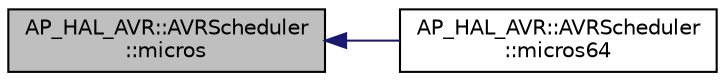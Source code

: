 digraph "AP_HAL_AVR::AVRScheduler::micros"
{
 // INTERACTIVE_SVG=YES
  edge [fontname="Helvetica",fontsize="10",labelfontname="Helvetica",labelfontsize="10"];
  node [fontname="Helvetica",fontsize="10",shape=record];
  rankdir="LR";
  Node1 [label="AP_HAL_AVR::AVRScheduler\l::micros",height=0.2,width=0.4,color="black", fillcolor="grey75", style="filled" fontcolor="black"];
  Node1 -> Node2 [dir="back",color="midnightblue",fontsize="10",style="solid",fontname="Helvetica"];
  Node2 [label="AP_HAL_AVR::AVRScheduler\l::micros64",height=0.2,width=0.4,color="black", fillcolor="white", style="filled",URL="$classAP__HAL__AVR_1_1AVRScheduler.html#aa7e80e94c6318c3af004d177d5cb0703"];
}
